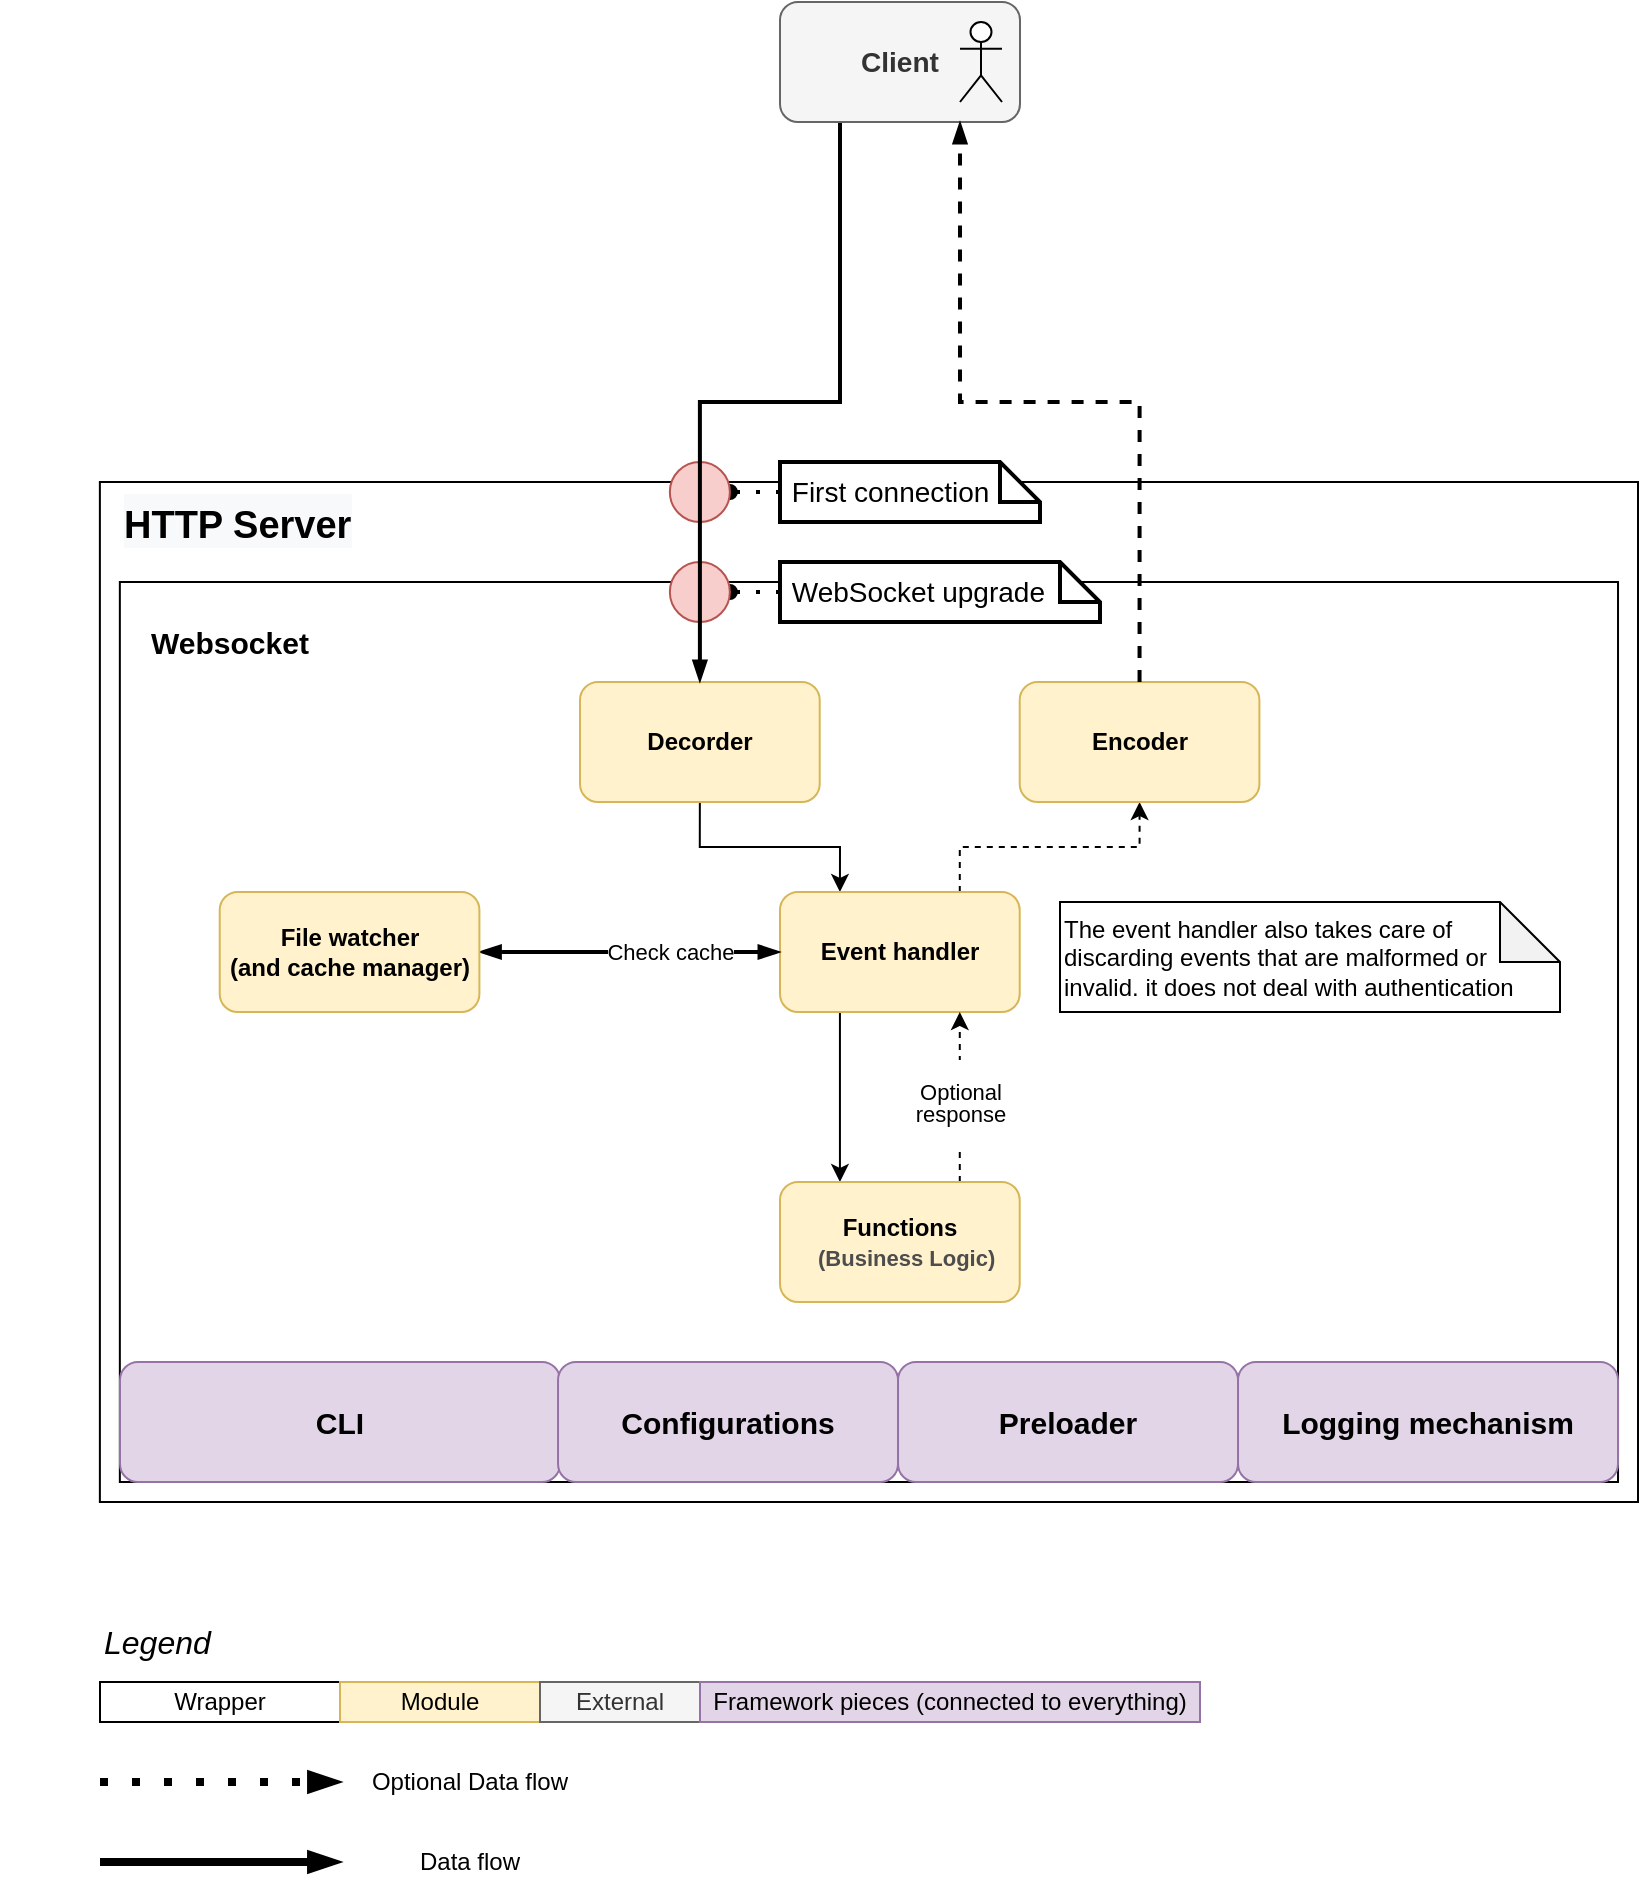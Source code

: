 <mxfile version="15.0.3" type="device"><diagram id="PVCjP2Ja7hSFD6S_QXmz" name="Page-1"><mxGraphModel dx="1658" dy="968" grid="1" gridSize="10" guides="1" tooltips="1" connect="1" arrows="1" fold="1" page="1" pageScale="1" pageWidth="827" pageHeight="1169" math="0" shadow="0"><root><mxCell id="0"/><mxCell id="1" parent="0"/><mxCell id="p0rb8kzi8biYvdozuG0Y-6" value="" style="group" vertex="1" connectable="0" parent="1"><mxGeometry x="-130" y="350" width="819" height="510" as="geometry"/></mxCell><mxCell id="p0rb8kzi8biYvdozuG0Y-2" value="" style="rounded=0;whiteSpace=wrap;html=1;align=center;" vertex="1" parent="p0rb8kzi8biYvdozuG0Y-6"><mxGeometry x="49.939" width="769.061" height="510" as="geometry"/></mxCell><mxCell id="p0rb8kzi8biYvdozuG0Y-3" value="" style="rounded=0;whiteSpace=wrap;html=1;" vertex="1" parent="p0rb8kzi8biYvdozuG0Y-6"><mxGeometry x="59.927" y="50" width="749.085" height="450" as="geometry"/></mxCell><mxCell id="p0rb8kzi8biYvdozuG0Y-4" value="&lt;h1&gt;&lt;span style=&quot;color: rgb(0, 0, 0); font-family: helvetica; font-style: normal; letter-spacing: normal; text-indent: 0px; text-transform: none; word-spacing: 0px; background-color: rgb(248, 249, 250); display: inline; float: none;&quot;&gt;&lt;font style=&quot;font-size: 19px&quot;&gt;HTTP Server&lt;/font&gt;&lt;/span&gt;&lt;/h1&gt;" style="text;html=1;strokeColor=none;fillColor=none;align=left;verticalAlign=middle;whiteSpace=wrap;rounded=0;" vertex="1" parent="p0rb8kzi8biYvdozuG0Y-6"><mxGeometry x="59.927" y="-10" width="199.756" height="60" as="geometry"/></mxCell><mxCell id="p0rb8kzi8biYvdozuG0Y-7" value="&lt;font style=&quot;font-size: 15px&quot;&gt;&lt;b&gt;Websocket&lt;/b&gt;&lt;/font&gt;" style="text;html=1;strokeColor=none;fillColor=none;align=center;verticalAlign=middle;whiteSpace=wrap;rounded=0;" vertex="1" parent="p0rb8kzi8biYvdozuG0Y-6"><mxGeometry x="69.915" y="60" width="89.89" height="40" as="geometry"/></mxCell><mxCell id="p0rb8kzi8biYvdozuG0Y-22" style="edgeStyle=orthogonalEdgeStyle;rounded=0;orthogonalLoop=1;jettySize=auto;html=1;exitX=0.5;exitY=1;exitDx=0;exitDy=0;entryX=0.25;entryY=0;entryDx=0;entryDy=0;" edge="1" parent="p0rb8kzi8biYvdozuG0Y-6" source="p0rb8kzi8biYvdozuG0Y-9" target="p0rb8kzi8biYvdozuG0Y-10"><mxGeometry relative="1" as="geometry"/></mxCell><mxCell id="p0rb8kzi8biYvdozuG0Y-21" style="edgeStyle=orthogonalEdgeStyle;rounded=0;orthogonalLoop=1;jettySize=auto;html=1;exitX=0.25;exitY=1;exitDx=0;exitDy=0;entryX=0.25;entryY=0;entryDx=0;entryDy=0;" edge="1" parent="p0rb8kzi8biYvdozuG0Y-6" source="p0rb8kzi8biYvdozuG0Y-10" target="p0rb8kzi8biYvdozuG0Y-15"><mxGeometry relative="1" as="geometry"/></mxCell><mxCell id="p0rb8kzi8biYvdozuG0Y-23" style="edgeStyle=orthogonalEdgeStyle;rounded=0;orthogonalLoop=1;jettySize=auto;html=1;exitX=0.75;exitY=0;exitDx=0;exitDy=0;entryX=0.5;entryY=1;entryDx=0;entryDy=0;dashed=1;" edge="1" parent="p0rb8kzi8biYvdozuG0Y-6" source="p0rb8kzi8biYvdozuG0Y-10" target="p0rb8kzi8biYvdozuG0Y-19"><mxGeometry relative="1" as="geometry"/></mxCell><mxCell id="p0rb8kzi8biYvdozuG0Y-10" value="&lt;b&gt;Event handler&lt;/b&gt;" style="rounded=1;whiteSpace=wrap;html=1;fillColor=#fff2cc;strokeColor=#d6b656;" vertex="1" parent="p0rb8kzi8biYvdozuG0Y-6"><mxGeometry x="389.999" y="205" width="119.854" height="60" as="geometry"/></mxCell><mxCell id="p0rb8kzi8biYvdozuG0Y-20" value="&lt;p style=&quot;line-height: 100%&quot;&gt;Optional&lt;br&gt;response&lt;/p&gt;" style="edgeStyle=orthogonalEdgeStyle;rounded=0;orthogonalLoop=1;jettySize=auto;html=1;exitX=0.75;exitY=0;exitDx=0;exitDy=0;entryX=0.75;entryY=1;entryDx=0;entryDy=0;dashed=1;" edge="1" parent="p0rb8kzi8biYvdozuG0Y-6" source="p0rb8kzi8biYvdozuG0Y-15" target="p0rb8kzi8biYvdozuG0Y-10"><mxGeometry x="-0.059" relative="1" as="geometry"><mxPoint as="offset"/></mxGeometry></mxCell><mxCell id="p0rb8kzi8biYvdozuG0Y-15" value="&lt;b&gt;Functions&lt;br&gt;&amp;nbsp;&amp;nbsp;&lt;font style=&quot;font-size: 11px&quot; color=&quot;#4d4d4d&quot;&gt;(Business Logic)&lt;/font&gt;&lt;/b&gt;" style="rounded=1;whiteSpace=wrap;html=1;fillColor=#fff2cc;strokeColor=#d6b656;" vertex="1" parent="p0rb8kzi8biYvdozuG0Y-6"><mxGeometry x="389.999" y="350" width="119.854" height="60" as="geometry"/></mxCell><mxCell id="p0rb8kzi8biYvdozuG0Y-66" style="edgeStyle=orthogonalEdgeStyle;rounded=0;jumpSize=6;orthogonalLoop=1;jettySize=auto;html=1;exitX=1;exitY=0.5;exitDx=0;exitDy=0;endArrow=blockThin;endFill=1;strokeColor=#000000;strokeWidth=2;startArrow=blockThin;startFill=1;" edge="1" parent="p0rb8kzi8biYvdozuG0Y-6" source="p0rb8kzi8biYvdozuG0Y-16" target="p0rb8kzi8biYvdozuG0Y-10"><mxGeometry relative="1" as="geometry"/></mxCell><mxCell id="p0rb8kzi8biYvdozuG0Y-67" value="Text" style="edgeLabel;html=1;align=center;verticalAlign=middle;resizable=0;points=[];" vertex="1" connectable="0" parent="p0rb8kzi8biYvdozuG0Y-66"><mxGeometry x="0.26" y="1" relative="1" as="geometry"><mxPoint x="1" as="offset"/></mxGeometry></mxCell><mxCell id="p0rb8kzi8biYvdozuG0Y-68" value="Check cache" style="edgeLabel;html=1;align=center;verticalAlign=middle;resizable=0;points=[];" vertex="1" connectable="0" parent="p0rb8kzi8biYvdozuG0Y-66"><mxGeometry x="0.26" relative="1" as="geometry"><mxPoint x="1" as="offset"/></mxGeometry></mxCell><mxCell id="p0rb8kzi8biYvdozuG0Y-16" value="&lt;b&gt;File watcher&lt;br&gt;(and cache manager)&lt;br&gt;&lt;/b&gt;" style="rounded=1;whiteSpace=wrap;html=1;fillColor=#fff2cc;strokeColor=#d6b656;" vertex="1" parent="p0rb8kzi8biYvdozuG0Y-6"><mxGeometry x="109.866" y="205" width="129.841" height="60" as="geometry"/></mxCell><mxCell id="p0rb8kzi8biYvdozuG0Y-19" value="&lt;h4&gt;Encoder&lt;/h4&gt;" style="rounded=1;whiteSpace=wrap;html=1;fillColor=#fff2cc;strokeColor=#d6b656;" vertex="1" parent="p0rb8kzi8biYvdozuG0Y-6"><mxGeometry x="509.849" y="100" width="119.854" height="60" as="geometry"/></mxCell><mxCell id="p0rb8kzi8biYvdozuG0Y-36" style="edgeStyle=orthogonalEdgeStyle;jumpSize=6;orthogonalLoop=1;jettySize=auto;html=1;exitX=0;exitY=0.5;exitDx=0;exitDy=0;exitPerimeter=0;entryX=1;entryY=0.5;entryDx=0;entryDy=0;endArrow=oval;endFill=1;strokeColor=#000000;strokeWidth=2;rounded=0;dashed=1;dashPattern=1 4;" edge="1" parent="p0rb8kzi8biYvdozuG0Y-6" source="p0rb8kzi8biYvdozuG0Y-32" target="p0rb8kzi8biYvdozuG0Y-30"><mxGeometry relative="1" as="geometry"/></mxCell><mxCell id="p0rb8kzi8biYvdozuG0Y-32" value="&amp;nbsp;First connection" style="shape=note;strokeWidth=2;fontSize=14;size=20;whiteSpace=wrap;html=1;align=left;" vertex="1" parent="p0rb8kzi8biYvdozuG0Y-6"><mxGeometry x="390" y="-10" width="130" height="30" as="geometry"/></mxCell><mxCell id="p0rb8kzi8biYvdozuG0Y-37" style="edgeStyle=orthogonalEdgeStyle;rounded=0;jumpSize=6;orthogonalLoop=1;jettySize=auto;html=1;exitX=0;exitY=0.5;exitDx=0;exitDy=0;exitPerimeter=0;entryX=1;entryY=0.5;entryDx=0;entryDy=0;endArrow=oval;endFill=1;strokeColor=#000000;strokeWidth=2;dashed=1;dashPattern=1 4;" edge="1" parent="p0rb8kzi8biYvdozuG0Y-6" source="p0rb8kzi8biYvdozuG0Y-33" target="p0rb8kzi8biYvdozuG0Y-31"><mxGeometry relative="1" as="geometry"/></mxCell><mxCell id="p0rb8kzi8biYvdozuG0Y-33" value="&amp;nbsp;WebSocket upgrade" style="shape=note;strokeWidth=2;fontSize=14;size=20;whiteSpace=wrap;html=1;align=left;" vertex="1" parent="p0rb8kzi8biYvdozuG0Y-6"><mxGeometry x="390" y="40" width="160" height="30" as="geometry"/></mxCell><mxCell id="p0rb8kzi8biYvdozuG0Y-35" value="" style="group" vertex="1" connectable="0" parent="p0rb8kzi8biYvdozuG0Y-6"><mxGeometry x="289.999" y="-10" width="119.854" height="170" as="geometry"/></mxCell><mxCell id="p0rb8kzi8biYvdozuG0Y-9" value="&lt;h4&gt;Decorder&lt;/h4&gt;" style="rounded=1;whiteSpace=wrap;html=1;fillColor=#fff2cc;strokeColor=#d6b656;" vertex="1" parent="p0rb8kzi8biYvdozuG0Y-35"><mxGeometry y="110" width="119.854" height="60" as="geometry"/></mxCell><mxCell id="p0rb8kzi8biYvdozuG0Y-30" value="" style="ellipse;whiteSpace=wrap;html=1;aspect=fixed;align=left;fillColor=#f8cecc;strokeColor=#b85450;" vertex="1" parent="p0rb8kzi8biYvdozuG0Y-35"><mxGeometry x="44.931" width="30" height="30" as="geometry"/></mxCell><mxCell id="p0rb8kzi8biYvdozuG0Y-31" value="" style="ellipse;whiteSpace=wrap;html=1;aspect=fixed;align=left;fillColor=#f8cecc;strokeColor=#b85450;" vertex="1" parent="p0rb8kzi8biYvdozuG0Y-35"><mxGeometry x="44.931" y="50" width="30" height="30" as="geometry"/></mxCell><mxCell id="p0rb8kzi8biYvdozuG0Y-39" value="&lt;b&gt;&lt;font style=&quot;font-size: 15px&quot;&gt;CLI&lt;/font&gt;&lt;/b&gt;" style="rounded=1;whiteSpace=wrap;html=1;align=center;fillColor=#e1d5e7;strokeColor=#9673a6;" vertex="1" parent="p0rb8kzi8biYvdozuG0Y-6"><mxGeometry x="60" y="440" width="220" height="60" as="geometry"/></mxCell><mxCell id="p0rb8kzi8biYvdozuG0Y-63" value="&lt;b&gt;&lt;font style=&quot;font-size: 15px&quot;&gt;Configurations&lt;/font&gt;&lt;/b&gt;" style="rounded=1;whiteSpace=wrap;html=1;align=center;fillColor=#e1d5e7;strokeColor=#9673a6;" vertex="1" parent="p0rb8kzi8biYvdozuG0Y-6"><mxGeometry x="279.01" y="440" width="170" height="60" as="geometry"/></mxCell><mxCell id="p0rb8kzi8biYvdozuG0Y-64" value="&lt;b&gt;&lt;font style=&quot;font-size: 15px&quot;&gt;Preloader&lt;/font&gt;&lt;/b&gt;" style="rounded=1;whiteSpace=wrap;html=1;align=center;fillColor=#e1d5e7;strokeColor=#9673a6;" vertex="1" parent="p0rb8kzi8biYvdozuG0Y-6"><mxGeometry x="449.01" y="440" width="170" height="60" as="geometry"/></mxCell><mxCell id="p0rb8kzi8biYvdozuG0Y-65" value="&lt;b&gt;&lt;font style=&quot;font-size: 15px&quot;&gt;Logging mechanism&lt;/font&gt;&lt;/b&gt;" style="rounded=1;whiteSpace=wrap;html=1;align=center;fillColor=#e1d5e7;strokeColor=#9673a6;" vertex="1" parent="p0rb8kzi8biYvdozuG0Y-6"><mxGeometry x="619.01" y="440" width="190" height="60" as="geometry"/></mxCell><mxCell id="p0rb8kzi8biYvdozuG0Y-69" value="&lt;div&gt;&lt;span&gt;The event handler also takes care of discarding events that are malformed or invalid. it does not deal with authentication&lt;/span&gt;&lt;/div&gt;" style="shape=note;whiteSpace=wrap;html=1;backgroundOutline=1;darkOpacity=0.05;align=left;" vertex="1" parent="p0rb8kzi8biYvdozuG0Y-6"><mxGeometry x="530" y="210" width="250" height="55" as="geometry"/></mxCell><mxCell id="p0rb8kzi8biYvdozuG0Y-29" style="edgeStyle=orthogonalEdgeStyle;rounded=0;jumpSize=6;orthogonalLoop=1;jettySize=auto;html=1;exitX=0.25;exitY=1;exitDx=0;exitDy=0;endArrow=blockThin;endFill=1;strokeColor=#000000;strokeWidth=2;" edge="1" parent="1" source="p0rb8kzi8biYvdozuG0Y-8" target="p0rb8kzi8biYvdozuG0Y-9"><mxGeometry relative="1" as="geometry"/></mxCell><mxCell id="p0rb8kzi8biYvdozuG0Y-8" value="&lt;h3&gt;Client&lt;/h3&gt;" style="rounded=1;whiteSpace=wrap;html=1;fillColor=#f5f5f5;strokeColor=#666666;fontColor=#333333;" vertex="1" parent="1"><mxGeometry x="260" y="110" width="120" height="60" as="geometry"/></mxCell><mxCell id="p0rb8kzi8biYvdozuG0Y-11" value="&lt;font style=&quot;font-size: 16px&quot;&gt;&lt;i&gt;Legend&lt;/i&gt;&lt;/font&gt;" style="text;html=1;strokeColor=none;fillColor=none;align=left;verticalAlign=middle;whiteSpace=wrap;rounded=0;" vertex="1" parent="1"><mxGeometry x="-80" y="920" width="100" height="20" as="geometry"/></mxCell><mxCell id="p0rb8kzi8biYvdozuG0Y-12" value="Wrapper" style="rounded=0;whiteSpace=wrap;html=1;" vertex="1" parent="1"><mxGeometry x="-80" y="950" width="120" height="20" as="geometry"/></mxCell><mxCell id="p0rb8kzi8biYvdozuG0Y-14" value="Module" style="rounded=0;whiteSpace=wrap;html=1;fillColor=#fff2cc;strokeColor=#d6b656;" vertex="1" parent="1"><mxGeometry x="40" y="950" width="100" height="20" as="geometry"/></mxCell><mxCell id="p0rb8kzi8biYvdozuG0Y-24" value="" style="endArrow=blockThin;dashed=1;html=1;dashPattern=1 3;strokeWidth=4;endFill=1;jumpSize=6;" edge="1" parent="1"><mxGeometry width="50" height="50" relative="1" as="geometry"><mxPoint x="-80" y="1000" as="sourcePoint"/><mxPoint x="40" y="1000" as="targetPoint"/></mxGeometry></mxCell><mxCell id="p0rb8kzi8biYvdozuG0Y-25" value="Optional Data flow" style="text;html=1;strokeColor=none;fillColor=none;align=center;verticalAlign=middle;whiteSpace=wrap;rounded=0;" vertex="1" parent="1"><mxGeometry x="50" y="990" width="110" height="20" as="geometry"/></mxCell><mxCell id="p0rb8kzi8biYvdozuG0Y-26" value="" style="endArrow=blockThin;html=1;strokeWidth=4;endFill=1;jumpSize=6;" edge="1" parent="1"><mxGeometry width="50" height="50" relative="1" as="geometry"><mxPoint x="-80.0" y="1040" as="sourcePoint"/><mxPoint x="40.0" y="1040" as="targetPoint"/></mxGeometry></mxCell><mxCell id="p0rb8kzi8biYvdozuG0Y-27" value="Data flow" style="text;html=1;strokeColor=none;fillColor=none;align=center;verticalAlign=middle;whiteSpace=wrap;rounded=0;" vertex="1" parent="1"><mxGeometry x="50" y="1030" width="110" height="20" as="geometry"/></mxCell><mxCell id="p0rb8kzi8biYvdozuG0Y-28" value="External" style="rounded=0;whiteSpace=wrap;html=1;fillColor=#f5f5f5;strokeColor=#666666;fontColor=#333333;" vertex="1" parent="1"><mxGeometry x="140" y="950" width="80" height="20" as="geometry"/></mxCell><mxCell id="p0rb8kzi8biYvdozuG0Y-34" style="edgeStyle=orthogonalEdgeStyle;rounded=0;jumpSize=6;orthogonalLoop=1;jettySize=auto;html=1;exitX=0.5;exitY=0;exitDx=0;exitDy=0;entryX=0.75;entryY=1;entryDx=0;entryDy=0;endArrow=blockThin;endFill=1;strokeColor=#000000;strokeWidth=2;dashed=1;" edge="1" parent="1" source="p0rb8kzi8biYvdozuG0Y-19" target="p0rb8kzi8biYvdozuG0Y-8"><mxGeometry relative="1" as="geometry"/></mxCell><mxCell id="p0rb8kzi8biYvdozuG0Y-40" value="Framework pieces (connected to everything)" style="rounded=0;whiteSpace=wrap;html=1;fillColor=#e1d5e7;strokeColor=#9673a6;" vertex="1" parent="1"><mxGeometry x="220" y="950" width="250" height="20" as="geometry"/></mxCell><mxCell id="p0rb8kzi8biYvdozuG0Y-70" value="" style="shape=umlActor;verticalLabelPosition=bottom;verticalAlign=top;html=1;outlineConnect=0;" vertex="1" parent="1"><mxGeometry x="350" y="120" width="21" height="40" as="geometry"/></mxCell></root></mxGraphModel></diagram></mxfile>